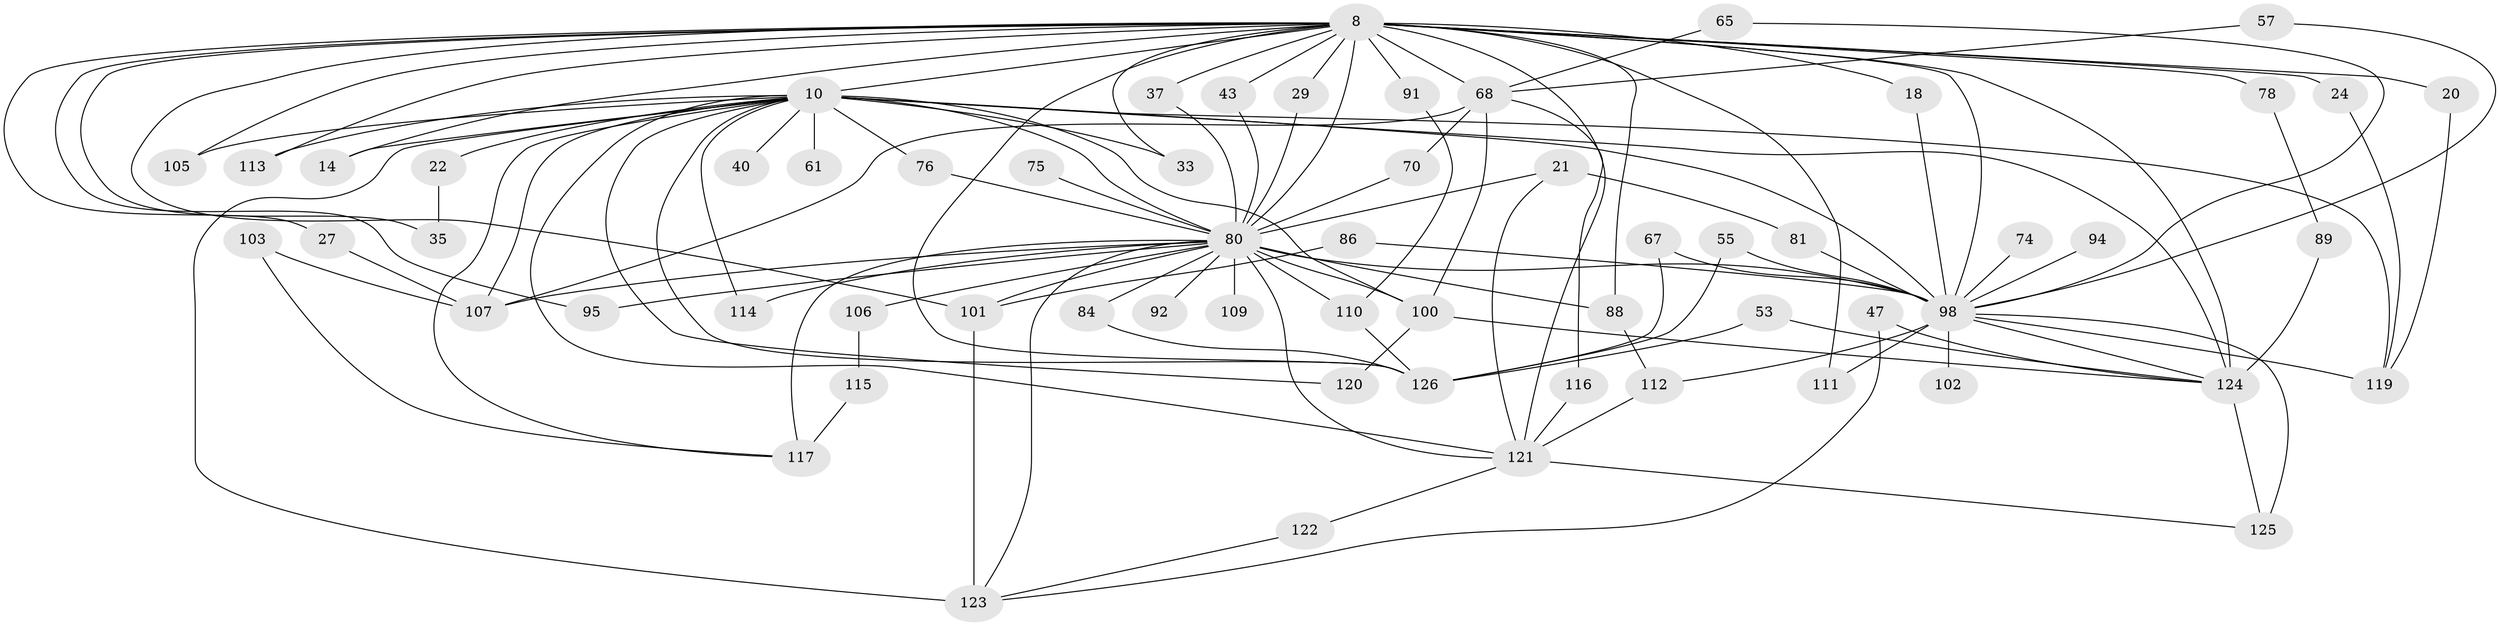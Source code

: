 // original degree distribution, {20: 0.007936507936507936, 14: 0.007936507936507936, 26: 0.007936507936507936, 30: 0.015873015873015872, 19: 0.007936507936507936, 17: 0.007936507936507936, 18: 0.007936507936507936, 21: 0.007936507936507936, 29: 0.007936507936507936, 5: 0.047619047619047616, 3: 0.23015873015873015, 4: 0.07936507936507936, 2: 0.5158730158730159, 10: 0.007936507936507936, 8: 0.007936507936507936, 6: 0.023809523809523808, 7: 0.007936507936507936}
// Generated by graph-tools (version 1.1) at 2025/43/03/09/25 04:43:14]
// undirected, 63 vertices, 120 edges
graph export_dot {
graph [start="1"]
  node [color=gray90,style=filled];
  8 [super="+4"];
  10 [super="+3"];
  14;
  18;
  20;
  21;
  22;
  24;
  27;
  29;
  33;
  35;
  37;
  40;
  43;
  47;
  53;
  55;
  57;
  61;
  65;
  67;
  68 [super="+42+44"];
  70;
  74;
  75;
  76;
  78 [super="+25"];
  80 [super="+49+7+6"];
  81;
  84;
  86;
  88 [super="+12"];
  89;
  91;
  92;
  94;
  95;
  98 [super="+64"];
  100 [super="+59+66"];
  101 [super="+62+13+46"];
  102;
  103;
  105 [super="+90"];
  106;
  107 [super="+79+58+73+83+87"];
  109 [super="+96"];
  110 [super="+82"];
  111 [super="+104"];
  112 [super="+93"];
  113;
  114 [super="+51"];
  115;
  116;
  117 [super="+45+63+16"];
  119 [super="+11"];
  120 [super="+72"];
  121 [super="+28+34+99"];
  122;
  123 [super="+69+41"];
  124 [super="+108+71+60+97"];
  125 [super="+38+118"];
  126 [super="+85"];
  8 -- 10 [weight=4];
  8 -- 14;
  8 -- 18;
  8 -- 20;
  8 -- 24;
  8 -- 27 [weight=2];
  8 -- 29;
  8 -- 68 [weight=4];
  8 -- 91 [weight=2];
  8 -- 95;
  8 -- 124 [weight=4];
  8 -- 78 [weight=3];
  8 -- 88 [weight=2];
  8 -- 33;
  8 -- 35;
  8 -- 37;
  8 -- 43;
  8 -- 113;
  8 -- 111;
  8 -- 105 [weight=2];
  8 -- 126 [weight=2];
  8 -- 121 [weight=3];
  8 -- 80 [weight=9];
  8 -- 101 [weight=2];
  8 -- 98 [weight=5];
  10 -- 14;
  10 -- 22 [weight=2];
  10 -- 33;
  10 -- 40 [weight=2];
  10 -- 61 [weight=2];
  10 -- 105 [weight=3];
  10 -- 114 [weight=2];
  10 -- 119 [weight=2];
  10 -- 126 [weight=2];
  10 -- 76;
  10 -- 120 [weight=2];
  10 -- 113;
  10 -- 121 [weight=2];
  10 -- 80 [weight=9];
  10 -- 123 [weight=3];
  10 -- 117 [weight=2];
  10 -- 100;
  10 -- 107 [weight=3];
  10 -- 124 [weight=3];
  10 -- 98 [weight=5];
  18 -- 98;
  20 -- 119;
  21 -- 81;
  21 -- 80 [weight=2];
  21 -- 121;
  22 -- 35;
  24 -- 119;
  27 -- 107 [weight=2];
  29 -- 80;
  37 -- 80;
  43 -- 80;
  47 -- 124;
  47 -- 123;
  53 -- 126;
  53 -- 124;
  55 -- 126;
  55 -- 98;
  57 -- 68;
  57 -- 98;
  65 -- 68;
  65 -- 98;
  67 -- 126;
  67 -- 98;
  68 -- 116;
  68 -- 70;
  68 -- 100;
  68 -- 107 [weight=2];
  70 -- 80;
  74 -- 98;
  75 -- 80 [weight=2];
  76 -- 80;
  78 -- 89;
  80 -- 123 [weight=2];
  80 -- 84;
  80 -- 88;
  80 -- 92;
  80 -- 95;
  80 -- 98 [weight=10];
  80 -- 106 [weight=2];
  80 -- 114;
  80 -- 109 [weight=3];
  80 -- 121;
  80 -- 117 [weight=3];
  80 -- 101;
  80 -- 100 [weight=2];
  80 -- 107 [weight=3];
  80 -- 110;
  81 -- 98;
  84 -- 126;
  86 -- 101;
  86 -- 98;
  88 -- 112;
  89 -- 124;
  91 -- 110;
  94 -- 98;
  98 -- 119;
  98 -- 102;
  98 -- 111 [weight=3];
  98 -- 112;
  98 -- 124;
  98 -- 125 [weight=2];
  100 -- 120;
  100 -- 124;
  101 -- 123;
  103 -- 117;
  103 -- 107;
  106 -- 115;
  110 -- 126;
  112 -- 121;
  115 -- 117;
  116 -- 121;
  121 -- 122;
  121 -- 125;
  122 -- 123;
  124 -- 125;
}
